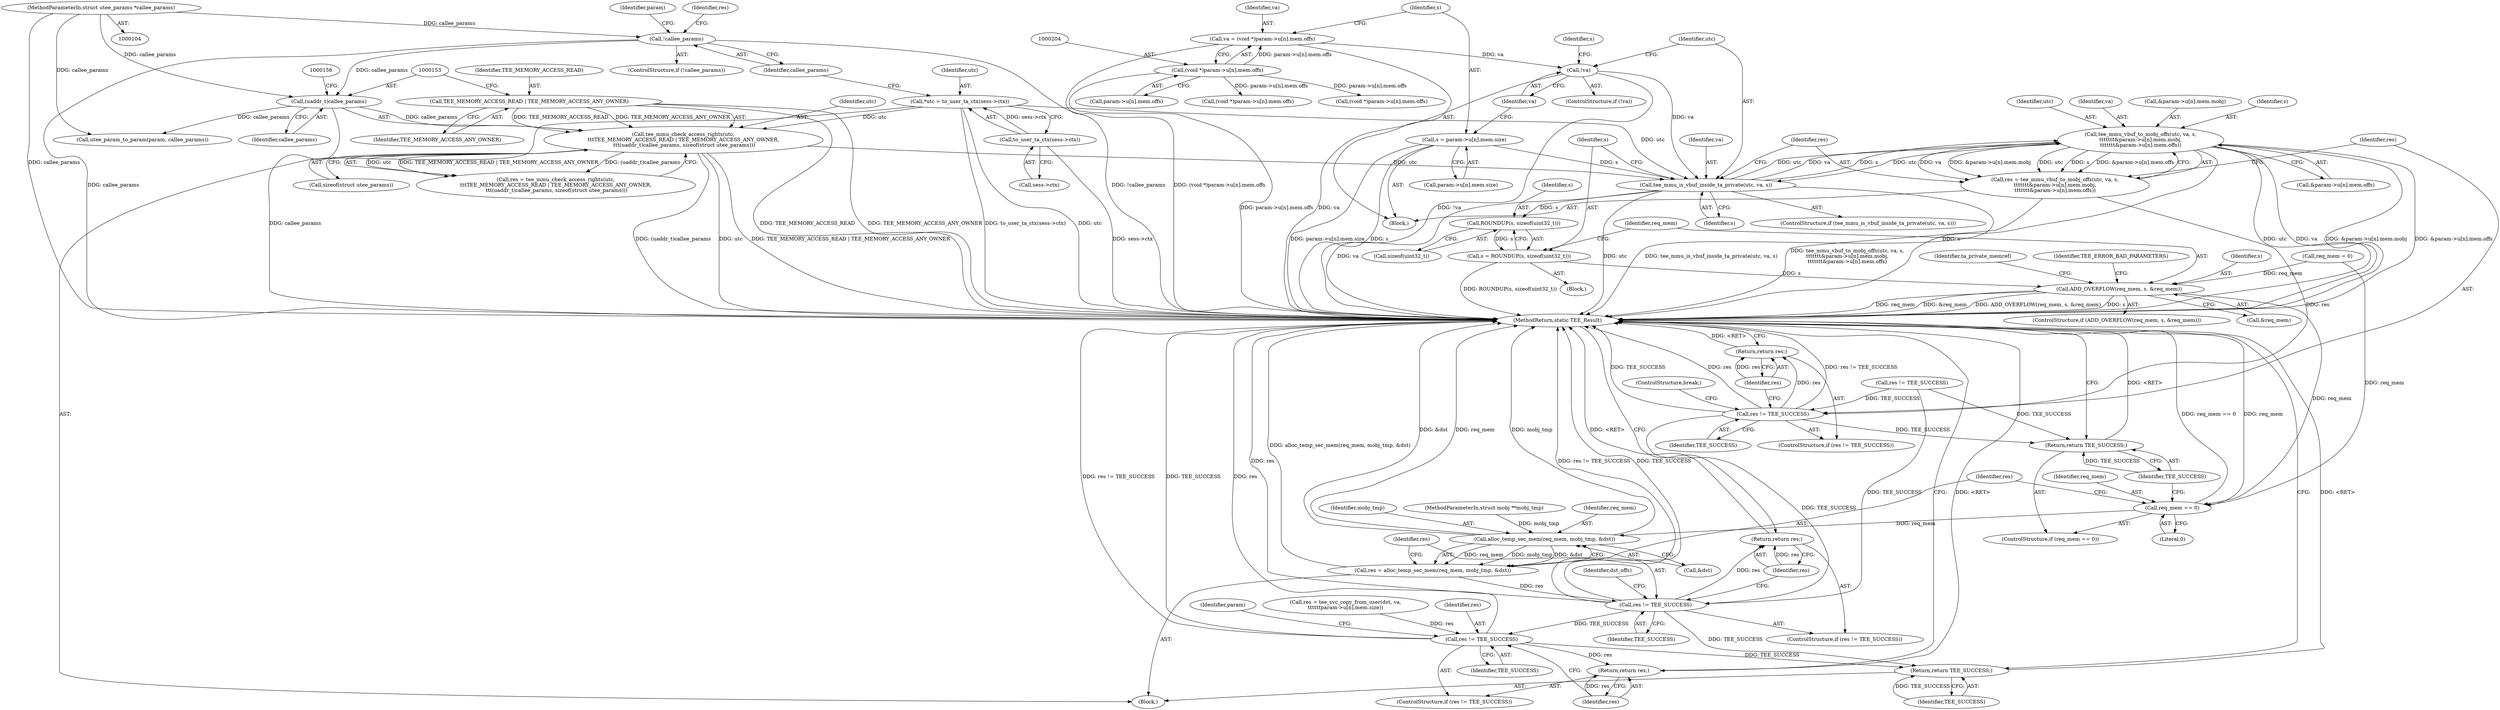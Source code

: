 digraph "0_optee_os_d5c5b0b77b2b589666024d219a8007b3f5b6faeb@array" {
"1000262" [label="(Call,tee_mmu_vbuf_to_mobj_offs(utc, va, s,\n\t\t\t\t\t\t\t&param->u[n].mem.mobj,\n\t\t\t\t\t\t\t&param->u[n].mem.offs))"];
"1000235" [label="(Call,tee_mmu_is_vbuf_inside_ta_private(utc, va, s))"];
"1000125" [label="(Call,*utc = to_user_ta_ctx(sess->ctx))"];
"1000127" [label="(Call,to_user_ta_ctx(sess->ctx))"];
"1000262" [label="(Call,tee_mmu_vbuf_to_mobj_offs(utc, va, s,\n\t\t\t\t\t\t\t&param->u[n].mem.mobj,\n\t\t\t\t\t\t\t&param->u[n].mem.offs))"];
"1000147" [label="(Call,tee_mmu_check_access_rights(utc,\n\t\t\tTEE_MEMORY_ACCESS_READ | TEE_MEMORY_ACCESS_ANY_OWNER,\n \t\t\t(uaddr_t)callee_params, sizeof(struct utee_params)))"];
"1000149" [label="(Call,TEE_MEMORY_ACCESS_READ | TEE_MEMORY_ACCESS_ANY_OWNER)"];
"1000152" [label="(Call,(uaddr_t)callee_params)"];
"1000134" [label="(Call,!callee_params)"];
"1000107" [label="(MethodParameterIn,struct utee_params *callee_params)"];
"1000226" [label="(Call,!va)"];
"1000201" [label="(Call,va = (void *)param->u[n].mem.offs)"];
"1000203" [label="(Call,(void *)param->u[n].mem.offs)"];
"1000214" [label="(Call,s = param->u[n].mem.size)"];
"1000242" [label="(Call,ROUNDUP(s, sizeof(uint32_t)))"];
"1000240" [label="(Call,s = ROUNDUP(s, sizeof(uint32_t)))"];
"1000247" [label="(Call,ADD_OVERFLOW(req_mem, s, &req_mem))"];
"1000296" [label="(Call,req_mem == 0)"];
"1000303" [label="(Call,alloc_temp_sec_mem(req_mem, mobj_tmp, &dst))"];
"1000301" [label="(Call,res = alloc_temp_sec_mem(req_mem, mobj_tmp, &dst))"];
"1000309" [label="(Call,res != TEE_SUCCESS)"];
"1000312" [label="(Return,return res;)"];
"1000387" [label="(Call,res != TEE_SUCCESS)"];
"1000390" [label="(Return,return res;)"];
"1000481" [label="(Return,return TEE_SUCCESS;)"];
"1000260" [label="(Call,res = tee_mmu_vbuf_to_mobj_offs(utc, va, s,\n\t\t\t\t\t\t\t&param->u[n].mem.mobj,\n\t\t\t\t\t\t\t&param->u[n].mem.offs))"];
"1000287" [label="(Call,res != TEE_SUCCESS)"];
"1000290" [label="(Return,return res;)"];
"1000299" [label="(Return,return TEE_SUCCESS;)"];
"1000246" [label="(ControlStructure,if (ADD_OVERFLOW(req_mem, s, &req_mem)))"];
"1000244" [label="(Call,sizeof(uint32_t))"];
"1000249" [label="(Identifier,s)"];
"1000296" [label="(Call,req_mem == 0)"];
"1000481" [label="(Return,return TEE_SUCCESS;)"];
"1000235" [label="(Call,tee_mmu_is_vbuf_inside_ta_private(utc, va, s))"];
"1000155" [label="(Call,sizeof(struct utee_params))"];
"1000386" [label="(ControlStructure,if (res != TEE_SUCCESS))"];
"1000300" [label="(Identifier,TEE_SUCCESS)"];
"1000266" [label="(Call,&param->u[n].mem.mobj)"];
"1000150" [label="(Identifier,TEE_MEMORY_ACCESS_READ)"];
"1000216" [label="(Call,param->u[n].mem.size)"];
"1000239" [label="(Block,)"];
"1000111" [label="(Block,)"];
"1000297" [label="(Identifier,req_mem)"];
"1000145" [label="(Call,res = tee_mmu_check_access_rights(utc,\n\t\t\tTEE_MEMORY_ACCESS_READ | TEE_MEMORY_ACCESS_ANY_OWNER,\n \t\t\t(uaddr_t)callee_params, sizeof(struct utee_params)))"];
"1000276" [label="(Call,&param->u[n].mem.offs)"];
"1000241" [label="(Identifier,s)"];
"1000236" [label="(Identifier,utc)"];
"1000302" [label="(Identifier,res)"];
"1000226" [label="(Call,!va)"];
"1000391" [label="(Identifier,res)"];
"1000242" [label="(Call,ROUNDUP(s, sizeof(uint32_t)))"];
"1000163" [label="(Call,utee_param_to_param(param, callee_params))"];
"1000265" [label="(Identifier,s)"];
"1000261" [label="(Identifier,res)"];
"1000203" [label="(Call,(void *)param->u[n].mem.offs)"];
"1000312" [label="(Return,return res;)"];
"1000135" [label="(Identifier,callee_params)"];
"1000147" [label="(Call,tee_mmu_check_access_rights(utc,\n\t\t\tTEE_MEMORY_ACCESS_READ | TEE_MEMORY_ACCESS_ANY_OWNER,\n \t\t\t(uaddr_t)callee_params, sizeof(struct utee_params)))"];
"1000240" [label="(Call,s = ROUNDUP(s, sizeof(uint32_t)))"];
"1000260" [label="(Call,res = tee_mmu_vbuf_to_mobj_offs(utc, va, s,\n\t\t\t\t\t\t\t&param->u[n].mem.mobj,\n\t\t\t\t\t\t\t&param->u[n].mem.offs))"];
"1000134" [label="(Call,!callee_params)"];
"1000298" [label="(Literal,0)"];
"1000305" [label="(Identifier,mobj_tmp)"];
"1000128" [label="(Call,sess->ctx)"];
"1000152" [label="(Call,(uaddr_t)callee_params)"];
"1000238" [label="(Identifier,s)"];
"1000126" [label="(Identifier,utc)"];
"1000303" [label="(Call,alloc_temp_sec_mem(req_mem, mobj_tmp, &dst))"];
"1000263" [label="(Identifier,utc)"];
"1000158" [label="(Call,res != TEE_SUCCESS)"];
"1000214" [label="(Call,s = param->u[n].mem.size)"];
"1000234" [label="(ControlStructure,if (tee_mmu_is_vbuf_inside_ta_private(utc, va, s)))"];
"1000430" [label="(Call,(void *)param->u[n].mem.offs)"];
"1000295" [label="(ControlStructure,if (req_mem == 0))"];
"1000256" [label="(Identifier,ta_private_memref)"];
"1000250" [label="(Call,&req_mem)"];
"1000262" [label="(Call,tee_mmu_vbuf_to_mobj_offs(utc, va, s,\n\t\t\t\t\t\t\t&param->u[n].mem.mobj,\n\t\t\t\t\t\t\t&param->u[n].mem.offs))"];
"1000483" [label="(MethodReturn,static TEE_Result)"];
"1000154" [label="(Identifier,callee_params)"];
"1000138" [label="(Identifier,param)"];
"1000237" [label="(Identifier,va)"];
"1000315" [label="(Identifier,dst_offs)"];
"1000110" [label="(MethodParameterIn,struct mobj **mobj_tmp)"];
"1000387" [label="(Call,res != TEE_SUCCESS)"];
"1000253" [label="(Identifier,TEE_ERROR_BAD_PARAMETERS)"];
"1000308" [label="(ControlStructure,if (res != TEE_SUCCESS))"];
"1000151" [label="(Identifier,TEE_MEMORY_ACCESS_ANY_OWNER)"];
"1000311" [label="(Identifier,TEE_SUCCESS)"];
"1000397" [label="(Identifier,param)"];
"1000310" [label="(Identifier,res)"];
"1000107" [label="(MethodParameterIn,struct utee_params *callee_params)"];
"1000309" [label="(Call,res != TEE_SUCCESS)"];
"1000202" [label="(Identifier,va)"];
"1000197" [label="(Block,)"];
"1000287" [label="(Call,res != TEE_SUCCESS)"];
"1000149" [label="(Call,TEE_MEMORY_ACCESS_READ | TEE_MEMORY_ACCESS_ANY_OWNER)"];
"1000225" [label="(ControlStructure,if (!va))"];
"1000304" [label="(Identifier,req_mem)"];
"1000248" [label="(Identifier,req_mem)"];
"1000127" [label="(Call,to_user_ta_ctx(sess->ctx))"];
"1000148" [label="(Identifier,utc)"];
"1000390" [label="(Return,return res;)"];
"1000286" [label="(ControlStructure,if (res != TEE_SUCCESS))"];
"1000289" [label="(Identifier,TEE_SUCCESS)"];
"1000146" [label="(Identifier,res)"];
"1000243" [label="(Identifier,s)"];
"1000299" [label="(Return,return TEE_SUCCESS;)"];
"1000291" [label="(Identifier,res)"];
"1000372" [label="(Call,res = tee_svc_copy_from_user(dst, va,\n\t\t\t\t\t\tparam->u[n].mem.size))"];
"1000115" [label="(Call,req_mem = 0)"];
"1000227" [label="(Identifier,va)"];
"1000301" [label="(Call,res = alloc_temp_sec_mem(req_mem, mobj_tmp, &dst))"];
"1000290" [label="(Return,return res;)"];
"1000133" [label="(ControlStructure,if (!callee_params))"];
"1000230" [label="(Identifier,s)"];
"1000313" [label="(Identifier,res)"];
"1000292" [label="(ControlStructure,break;)"];
"1000201" [label="(Call,va = (void *)param->u[n].mem.offs)"];
"1000125" [label="(Call,*utc = to_user_ta_ctx(sess->ctx))"];
"1000306" [label="(Call,&dst)"];
"1000247" [label="(Call,ADD_OVERFLOW(req_mem, s, &req_mem))"];
"1000482" [label="(Identifier,TEE_SUCCESS)"];
"1000288" [label="(Identifier,res)"];
"1000264" [label="(Identifier,va)"];
"1000388" [label="(Identifier,res)"];
"1000389" [label="(Identifier,TEE_SUCCESS)"];
"1000205" [label="(Call,param->u[n].mem.offs)"];
"1000358" [label="(Call,(void *)param->u[n].mem.offs)"];
"1000215" [label="(Identifier,s)"];
"1000262" -> "1000260"  [label="AST: "];
"1000262" -> "1000276"  [label="CFG: "];
"1000263" -> "1000262"  [label="AST: "];
"1000264" -> "1000262"  [label="AST: "];
"1000265" -> "1000262"  [label="AST: "];
"1000266" -> "1000262"  [label="AST: "];
"1000276" -> "1000262"  [label="AST: "];
"1000260" -> "1000262"  [label="CFG: "];
"1000262" -> "1000483"  [label="DDG: s"];
"1000262" -> "1000483"  [label="DDG: utc"];
"1000262" -> "1000483"  [label="DDG: va"];
"1000262" -> "1000483"  [label="DDG: &param->u[n].mem.mobj"];
"1000262" -> "1000483"  [label="DDG: &param->u[n].mem.offs"];
"1000262" -> "1000235"  [label="DDG: utc"];
"1000262" -> "1000260"  [label="DDG: va"];
"1000262" -> "1000260"  [label="DDG: &param->u[n].mem.mobj"];
"1000262" -> "1000260"  [label="DDG: utc"];
"1000262" -> "1000260"  [label="DDG: s"];
"1000262" -> "1000260"  [label="DDG: &param->u[n].mem.offs"];
"1000235" -> "1000262"  [label="DDG: utc"];
"1000235" -> "1000262"  [label="DDG: va"];
"1000235" -> "1000262"  [label="DDG: s"];
"1000235" -> "1000234"  [label="AST: "];
"1000235" -> "1000238"  [label="CFG: "];
"1000236" -> "1000235"  [label="AST: "];
"1000237" -> "1000235"  [label="AST: "];
"1000238" -> "1000235"  [label="AST: "];
"1000241" -> "1000235"  [label="CFG: "];
"1000261" -> "1000235"  [label="CFG: "];
"1000235" -> "1000483"  [label="DDG: va"];
"1000235" -> "1000483"  [label="DDG: utc"];
"1000235" -> "1000483"  [label="DDG: tee_mmu_is_vbuf_inside_ta_private(utc, va, s)"];
"1000125" -> "1000235"  [label="DDG: utc"];
"1000147" -> "1000235"  [label="DDG: utc"];
"1000226" -> "1000235"  [label="DDG: va"];
"1000214" -> "1000235"  [label="DDG: s"];
"1000235" -> "1000242"  [label="DDG: s"];
"1000125" -> "1000111"  [label="AST: "];
"1000125" -> "1000127"  [label="CFG: "];
"1000126" -> "1000125"  [label="AST: "];
"1000127" -> "1000125"  [label="AST: "];
"1000135" -> "1000125"  [label="CFG: "];
"1000125" -> "1000483"  [label="DDG: utc"];
"1000125" -> "1000483"  [label="DDG: to_user_ta_ctx(sess->ctx)"];
"1000127" -> "1000125"  [label="DDG: sess->ctx"];
"1000125" -> "1000147"  [label="DDG: utc"];
"1000127" -> "1000128"  [label="CFG: "];
"1000128" -> "1000127"  [label="AST: "];
"1000127" -> "1000483"  [label="DDG: sess->ctx"];
"1000147" -> "1000145"  [label="AST: "];
"1000147" -> "1000155"  [label="CFG: "];
"1000148" -> "1000147"  [label="AST: "];
"1000149" -> "1000147"  [label="AST: "];
"1000152" -> "1000147"  [label="AST: "];
"1000155" -> "1000147"  [label="AST: "];
"1000145" -> "1000147"  [label="CFG: "];
"1000147" -> "1000483"  [label="DDG: (uaddr_t)callee_params"];
"1000147" -> "1000483"  [label="DDG: utc"];
"1000147" -> "1000483"  [label="DDG: TEE_MEMORY_ACCESS_READ | TEE_MEMORY_ACCESS_ANY_OWNER"];
"1000147" -> "1000145"  [label="DDG: utc"];
"1000147" -> "1000145"  [label="DDG: TEE_MEMORY_ACCESS_READ | TEE_MEMORY_ACCESS_ANY_OWNER"];
"1000147" -> "1000145"  [label="DDG: (uaddr_t)callee_params"];
"1000149" -> "1000147"  [label="DDG: TEE_MEMORY_ACCESS_READ"];
"1000149" -> "1000147"  [label="DDG: TEE_MEMORY_ACCESS_ANY_OWNER"];
"1000152" -> "1000147"  [label="DDG: callee_params"];
"1000149" -> "1000151"  [label="CFG: "];
"1000150" -> "1000149"  [label="AST: "];
"1000151" -> "1000149"  [label="AST: "];
"1000153" -> "1000149"  [label="CFG: "];
"1000149" -> "1000483"  [label="DDG: TEE_MEMORY_ACCESS_ANY_OWNER"];
"1000149" -> "1000483"  [label="DDG: TEE_MEMORY_ACCESS_READ"];
"1000152" -> "1000154"  [label="CFG: "];
"1000153" -> "1000152"  [label="AST: "];
"1000154" -> "1000152"  [label="AST: "];
"1000156" -> "1000152"  [label="CFG: "];
"1000152" -> "1000483"  [label="DDG: callee_params"];
"1000134" -> "1000152"  [label="DDG: callee_params"];
"1000107" -> "1000152"  [label="DDG: callee_params"];
"1000152" -> "1000163"  [label="DDG: callee_params"];
"1000134" -> "1000133"  [label="AST: "];
"1000134" -> "1000135"  [label="CFG: "];
"1000135" -> "1000134"  [label="AST: "];
"1000138" -> "1000134"  [label="CFG: "];
"1000146" -> "1000134"  [label="CFG: "];
"1000134" -> "1000483"  [label="DDG: !callee_params"];
"1000134" -> "1000483"  [label="DDG: callee_params"];
"1000107" -> "1000134"  [label="DDG: callee_params"];
"1000107" -> "1000104"  [label="AST: "];
"1000107" -> "1000483"  [label="DDG: callee_params"];
"1000107" -> "1000163"  [label="DDG: callee_params"];
"1000226" -> "1000225"  [label="AST: "];
"1000226" -> "1000227"  [label="CFG: "];
"1000227" -> "1000226"  [label="AST: "];
"1000230" -> "1000226"  [label="CFG: "];
"1000236" -> "1000226"  [label="CFG: "];
"1000226" -> "1000483"  [label="DDG: va"];
"1000226" -> "1000483"  [label="DDG: !va"];
"1000201" -> "1000226"  [label="DDG: va"];
"1000201" -> "1000197"  [label="AST: "];
"1000201" -> "1000203"  [label="CFG: "];
"1000202" -> "1000201"  [label="AST: "];
"1000203" -> "1000201"  [label="AST: "];
"1000215" -> "1000201"  [label="CFG: "];
"1000201" -> "1000483"  [label="DDG: (void *)param->u[n].mem.offs"];
"1000203" -> "1000201"  [label="DDG: param->u[n].mem.offs"];
"1000203" -> "1000205"  [label="CFG: "];
"1000204" -> "1000203"  [label="AST: "];
"1000205" -> "1000203"  [label="AST: "];
"1000203" -> "1000483"  [label="DDG: param->u[n].mem.offs"];
"1000203" -> "1000358"  [label="DDG: param->u[n].mem.offs"];
"1000203" -> "1000430"  [label="DDG: param->u[n].mem.offs"];
"1000214" -> "1000197"  [label="AST: "];
"1000214" -> "1000216"  [label="CFG: "];
"1000215" -> "1000214"  [label="AST: "];
"1000216" -> "1000214"  [label="AST: "];
"1000227" -> "1000214"  [label="CFG: "];
"1000214" -> "1000483"  [label="DDG: param->u[n].mem.size"];
"1000214" -> "1000483"  [label="DDG: s"];
"1000242" -> "1000240"  [label="AST: "];
"1000242" -> "1000244"  [label="CFG: "];
"1000243" -> "1000242"  [label="AST: "];
"1000244" -> "1000242"  [label="AST: "];
"1000240" -> "1000242"  [label="CFG: "];
"1000242" -> "1000240"  [label="DDG: s"];
"1000240" -> "1000239"  [label="AST: "];
"1000241" -> "1000240"  [label="AST: "];
"1000248" -> "1000240"  [label="CFG: "];
"1000240" -> "1000483"  [label="DDG: ROUNDUP(s, sizeof(uint32_t))"];
"1000240" -> "1000247"  [label="DDG: s"];
"1000247" -> "1000246"  [label="AST: "];
"1000247" -> "1000250"  [label="CFG: "];
"1000248" -> "1000247"  [label="AST: "];
"1000249" -> "1000247"  [label="AST: "];
"1000250" -> "1000247"  [label="AST: "];
"1000253" -> "1000247"  [label="CFG: "];
"1000256" -> "1000247"  [label="CFG: "];
"1000247" -> "1000483"  [label="DDG: req_mem"];
"1000247" -> "1000483"  [label="DDG: &req_mem"];
"1000247" -> "1000483"  [label="DDG: ADD_OVERFLOW(req_mem, s, &req_mem)"];
"1000247" -> "1000483"  [label="DDG: s"];
"1000115" -> "1000247"  [label="DDG: req_mem"];
"1000247" -> "1000296"  [label="DDG: req_mem"];
"1000296" -> "1000295"  [label="AST: "];
"1000296" -> "1000298"  [label="CFG: "];
"1000297" -> "1000296"  [label="AST: "];
"1000298" -> "1000296"  [label="AST: "];
"1000300" -> "1000296"  [label="CFG: "];
"1000302" -> "1000296"  [label="CFG: "];
"1000296" -> "1000483"  [label="DDG: req_mem == 0"];
"1000296" -> "1000483"  [label="DDG: req_mem"];
"1000115" -> "1000296"  [label="DDG: req_mem"];
"1000296" -> "1000303"  [label="DDG: req_mem"];
"1000303" -> "1000301"  [label="AST: "];
"1000303" -> "1000306"  [label="CFG: "];
"1000304" -> "1000303"  [label="AST: "];
"1000305" -> "1000303"  [label="AST: "];
"1000306" -> "1000303"  [label="AST: "];
"1000301" -> "1000303"  [label="CFG: "];
"1000303" -> "1000483"  [label="DDG: req_mem"];
"1000303" -> "1000483"  [label="DDG: mobj_tmp"];
"1000303" -> "1000483"  [label="DDG: &dst"];
"1000303" -> "1000301"  [label="DDG: req_mem"];
"1000303" -> "1000301"  [label="DDG: mobj_tmp"];
"1000303" -> "1000301"  [label="DDG: &dst"];
"1000110" -> "1000303"  [label="DDG: mobj_tmp"];
"1000301" -> "1000111"  [label="AST: "];
"1000302" -> "1000301"  [label="AST: "];
"1000310" -> "1000301"  [label="CFG: "];
"1000301" -> "1000483"  [label="DDG: alloc_temp_sec_mem(req_mem, mobj_tmp, &dst)"];
"1000301" -> "1000309"  [label="DDG: res"];
"1000309" -> "1000308"  [label="AST: "];
"1000309" -> "1000311"  [label="CFG: "];
"1000310" -> "1000309"  [label="AST: "];
"1000311" -> "1000309"  [label="AST: "];
"1000313" -> "1000309"  [label="CFG: "];
"1000315" -> "1000309"  [label="CFG: "];
"1000309" -> "1000483"  [label="DDG: res"];
"1000309" -> "1000483"  [label="DDG: res != TEE_SUCCESS"];
"1000309" -> "1000483"  [label="DDG: TEE_SUCCESS"];
"1000158" -> "1000309"  [label="DDG: TEE_SUCCESS"];
"1000287" -> "1000309"  [label="DDG: TEE_SUCCESS"];
"1000309" -> "1000312"  [label="DDG: res"];
"1000309" -> "1000387"  [label="DDG: TEE_SUCCESS"];
"1000309" -> "1000481"  [label="DDG: TEE_SUCCESS"];
"1000312" -> "1000308"  [label="AST: "];
"1000312" -> "1000313"  [label="CFG: "];
"1000313" -> "1000312"  [label="AST: "];
"1000483" -> "1000312"  [label="CFG: "];
"1000312" -> "1000483"  [label="DDG: <RET>"];
"1000313" -> "1000312"  [label="DDG: res"];
"1000387" -> "1000386"  [label="AST: "];
"1000387" -> "1000389"  [label="CFG: "];
"1000388" -> "1000387"  [label="AST: "];
"1000389" -> "1000387"  [label="AST: "];
"1000391" -> "1000387"  [label="CFG: "];
"1000397" -> "1000387"  [label="CFG: "];
"1000387" -> "1000483"  [label="DDG: TEE_SUCCESS"];
"1000387" -> "1000483"  [label="DDG: res"];
"1000387" -> "1000483"  [label="DDG: res != TEE_SUCCESS"];
"1000372" -> "1000387"  [label="DDG: res"];
"1000387" -> "1000390"  [label="DDG: res"];
"1000387" -> "1000481"  [label="DDG: TEE_SUCCESS"];
"1000390" -> "1000386"  [label="AST: "];
"1000390" -> "1000391"  [label="CFG: "];
"1000391" -> "1000390"  [label="AST: "];
"1000483" -> "1000390"  [label="CFG: "];
"1000390" -> "1000483"  [label="DDG: <RET>"];
"1000391" -> "1000390"  [label="DDG: res"];
"1000481" -> "1000111"  [label="AST: "];
"1000481" -> "1000482"  [label="CFG: "];
"1000482" -> "1000481"  [label="AST: "];
"1000483" -> "1000481"  [label="CFG: "];
"1000481" -> "1000483"  [label="DDG: <RET>"];
"1000482" -> "1000481"  [label="DDG: TEE_SUCCESS"];
"1000260" -> "1000197"  [label="AST: "];
"1000261" -> "1000260"  [label="AST: "];
"1000288" -> "1000260"  [label="CFG: "];
"1000260" -> "1000483"  [label="DDG: tee_mmu_vbuf_to_mobj_offs(utc, va, s,\n\t\t\t\t\t\t\t&param->u[n].mem.mobj,\n\t\t\t\t\t\t\t&param->u[n].mem.offs)"];
"1000260" -> "1000287"  [label="DDG: res"];
"1000287" -> "1000286"  [label="AST: "];
"1000287" -> "1000289"  [label="CFG: "];
"1000288" -> "1000287"  [label="AST: "];
"1000289" -> "1000287"  [label="AST: "];
"1000291" -> "1000287"  [label="CFG: "];
"1000292" -> "1000287"  [label="CFG: "];
"1000287" -> "1000483"  [label="DDG: res != TEE_SUCCESS"];
"1000287" -> "1000483"  [label="DDG: TEE_SUCCESS"];
"1000287" -> "1000483"  [label="DDG: res"];
"1000158" -> "1000287"  [label="DDG: TEE_SUCCESS"];
"1000287" -> "1000290"  [label="DDG: res"];
"1000287" -> "1000299"  [label="DDG: TEE_SUCCESS"];
"1000290" -> "1000286"  [label="AST: "];
"1000290" -> "1000291"  [label="CFG: "];
"1000291" -> "1000290"  [label="AST: "];
"1000483" -> "1000290"  [label="CFG: "];
"1000290" -> "1000483"  [label="DDG: <RET>"];
"1000291" -> "1000290"  [label="DDG: res"];
"1000299" -> "1000295"  [label="AST: "];
"1000299" -> "1000300"  [label="CFG: "];
"1000300" -> "1000299"  [label="AST: "];
"1000483" -> "1000299"  [label="CFG: "];
"1000299" -> "1000483"  [label="DDG: <RET>"];
"1000300" -> "1000299"  [label="DDG: TEE_SUCCESS"];
"1000158" -> "1000299"  [label="DDG: TEE_SUCCESS"];
}
